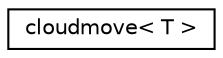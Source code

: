 digraph "Graphical Class Hierarchy"
{
 // LATEX_PDF_SIZE
  edge [fontname="Helvetica",fontsize="10",labelfontname="Helvetica",labelfontsize="10"];
  node [fontname="Helvetica",fontsize="10",shape=record];
  rankdir="LR";
  Node0 [label="cloudmove\< T \>",height=0.2,width=0.4,color="black", fillcolor="white", style="filled",URL="$classcloudmove.html",tooltip=" "];
}
